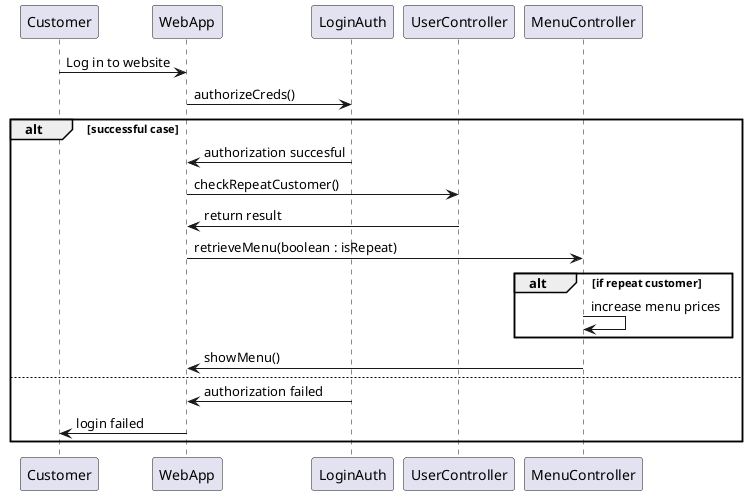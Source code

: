 @startuml "Sequence Diagram"
Customer -> WebApp: Log in to website
WebApp -> LoginAuth: authorizeCreds()
alt successful case
    LoginAuth -> WebApp : authorization succesful
    WebApp -> UserController : checkRepeatCustomer()
    UserController -> WebApp : return result
    WebApp -> MenuController : retrieveMenu(boolean : isRepeat)
        
    alt if repeat customer
        MenuController -> MenuController : increase menu prices
    end
    MenuController -> WebApp : showMenu()
else
    LoginAuth -> WebApp : authorization failed
    WebApp -> Customer : login failed
end
@enduml
